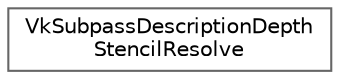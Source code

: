 digraph "类继承关系图"
{
 // LATEX_PDF_SIZE
  bgcolor="transparent";
  edge [fontname=Helvetica,fontsize=10,labelfontname=Helvetica,labelfontsize=10];
  node [fontname=Helvetica,fontsize=10,shape=box,height=0.2,width=0.4];
  rankdir="LR";
  Node0 [id="Node000000",label="VkSubpassDescriptionDepth\lStencilResolve",height=0.2,width=0.4,color="grey40", fillcolor="white", style="filled",URL="$struct_vk_subpass_description_depth_stencil_resolve.html",tooltip=" "];
}
